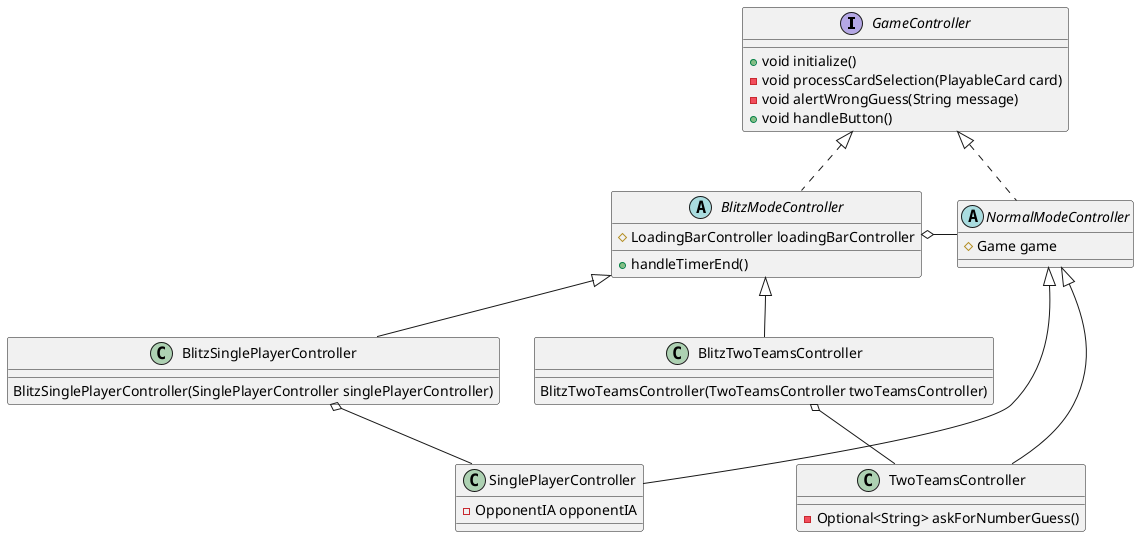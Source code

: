 @startuml classes

interface GameController {
    + void initialize()
    - void processCardSelection(PlayableCard card)
    - void alertWrongGuess(String message)
    + void handleButton()
}

abstract class NormalModeController implements GameController {
    # Game game
}

abstract class BlitzModeController implements GameController {
    # LoadingBarController loadingBarController
    + handleTimerEnd()
}

BlitzModeController o- NormalModeController

class SinglePlayerController extends NormalModeController {
    - OpponentIA opponentIA  
}

class TwoTeamsController extends NormalModeController {
    - Optional<String> askForNumberGuess()
}

class BlitzSinglePlayerController extends BlitzModeController {
    BlitzSinglePlayerController(SinglePlayerController singlePlayerController)
}

BlitzSinglePlayerController o-- SinglePlayerController

class BlitzTwoTeamsController extends BlitzModeController {
    BlitzTwoTeamsController(TwoTeamsController twoTeamsController)
}

BlitzTwoTeamsController o-- TwoTeamsController


@enduml
